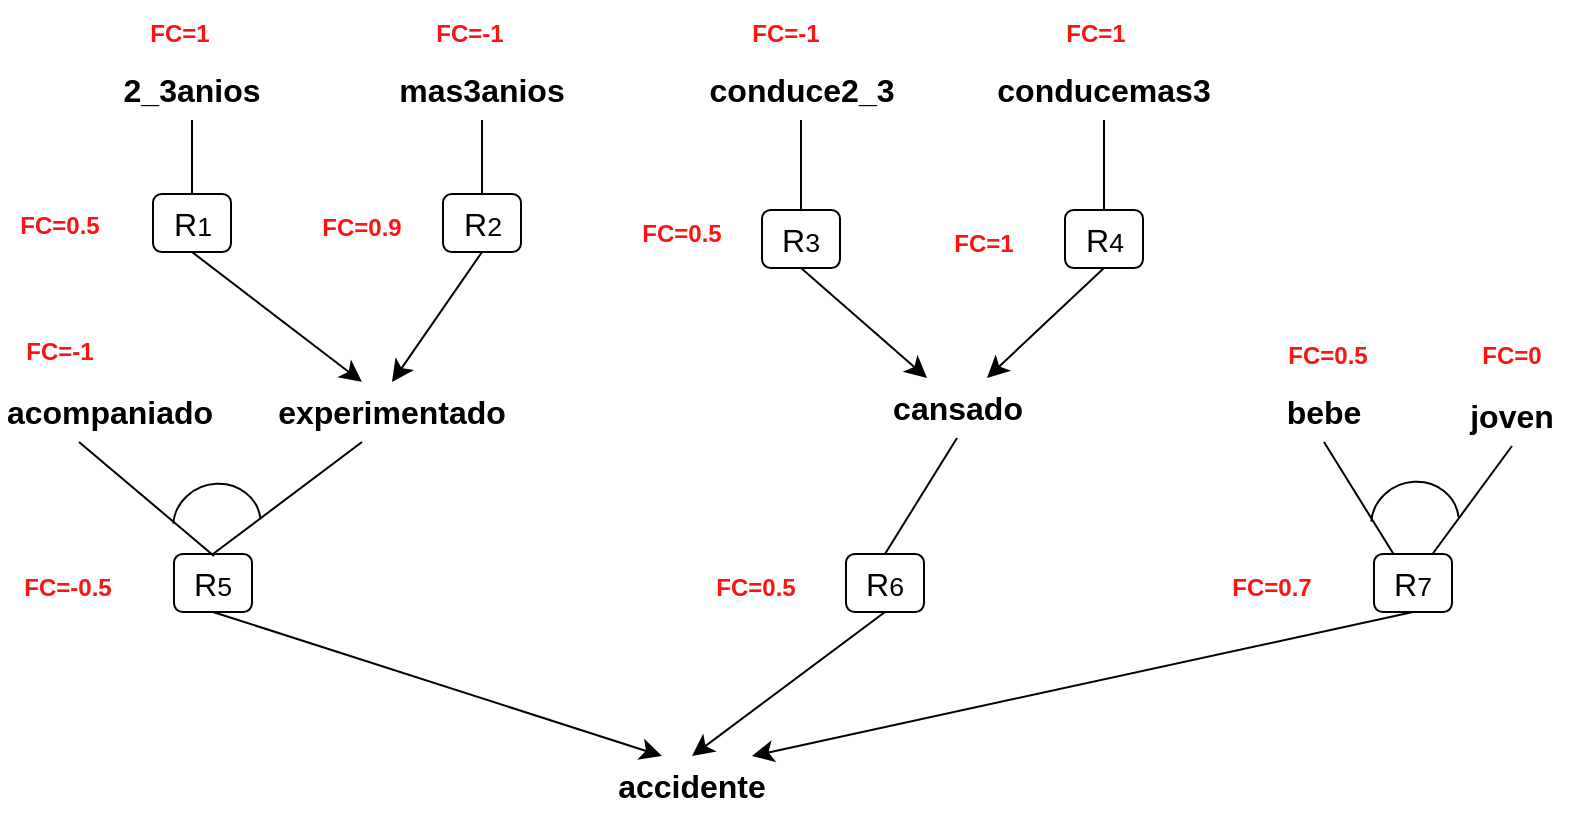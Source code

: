 <mxfile version="22.1.9" type="device">
  <diagram id="tgg4SNjWzi3UejfEpTgV" name="Página-1">
    <mxGraphModel dx="1050" dy="956" grid="0" gridSize="10" guides="1" tooltips="1" connect="1" arrows="1" fold="1" page="0" pageScale="1" pageWidth="827" pageHeight="1169" math="0" shadow="0">
      <root>
        <mxCell id="0" />
        <mxCell id="1" parent="0" />
        <mxCell id="XoC2ayWK2RqXfS1PPcWr-1" value="&lt;b&gt;conducemas3&lt;/b&gt;" style="text;html=1;strokeColor=none;fillColor=none;align=center;verticalAlign=middle;whiteSpace=wrap;rounded=0;fontSize=16;" parent="1" vertex="1">
          <mxGeometry x="615" y="-338" width="60" height="30" as="geometry" />
        </mxCell>
        <mxCell id="XoC2ayWK2RqXfS1PPcWr-2" value="&lt;b&gt;2_3anios&lt;/b&gt;" style="text;html=1;strokeColor=none;fillColor=none;align=center;verticalAlign=middle;whiteSpace=wrap;rounded=0;fontSize=16;" parent="1" vertex="1">
          <mxGeometry x="159" y="-338" width="60" height="30" as="geometry" />
        </mxCell>
        <mxCell id="XoC2ayWK2RqXfS1PPcWr-3" value="&lt;b&gt;conduce2_3&lt;/b&gt;" style="text;html=1;strokeColor=none;fillColor=none;align=center;verticalAlign=middle;whiteSpace=wrap;rounded=0;fontSize=16;" parent="1" vertex="1">
          <mxGeometry x="463.5" y="-338" width="60" height="30" as="geometry" />
        </mxCell>
        <mxCell id="XoC2ayWK2RqXfS1PPcWr-4" value="&lt;b&gt;cansado&lt;/b&gt;" style="text;html=1;strokeColor=none;fillColor=none;align=center;verticalAlign=middle;whiteSpace=wrap;rounded=0;fontSize=16;" parent="1" vertex="1">
          <mxGeometry x="541.5" y="-179" width="60" height="30" as="geometry" />
        </mxCell>
        <mxCell id="XoC2ayWK2RqXfS1PPcWr-5" value="&lt;b&gt;acompaniado&lt;/b&gt;" style="text;html=1;strokeColor=none;fillColor=none;align=center;verticalAlign=middle;whiteSpace=wrap;rounded=0;fontSize=16;" parent="1" vertex="1">
          <mxGeometry x="117.5" y="-177" width="60" height="30" as="geometry" />
        </mxCell>
        <mxCell id="XoC2ayWK2RqXfS1PPcWr-6" value="&lt;b&gt;experimentado&lt;/b&gt;" style="text;html=1;strokeColor=none;fillColor=none;align=center;verticalAlign=middle;whiteSpace=wrap;rounded=0;fontSize=16;" parent="1" vertex="1">
          <mxGeometry x="259" y="-177" width="60" height="30" as="geometry" />
        </mxCell>
        <mxCell id="XoC2ayWK2RqXfS1PPcWr-7" value="&lt;b&gt;mas3anios&lt;/b&gt;" style="text;html=1;strokeColor=none;fillColor=none;align=center;verticalAlign=middle;whiteSpace=wrap;rounded=0;fontSize=16;" parent="1" vertex="1">
          <mxGeometry x="304" y="-338" width="60" height="30" as="geometry" />
        </mxCell>
        <mxCell id="XoC2ayWK2RqXfS1PPcWr-8" value="&lt;b&gt;accidente&lt;/b&gt;" style="text;html=1;strokeColor=none;fillColor=none;align=center;verticalAlign=middle;whiteSpace=wrap;rounded=0;fontSize=16;" parent="1" vertex="1">
          <mxGeometry x="409" y="10" width="60" height="30" as="geometry" />
        </mxCell>
        <mxCell id="XoC2ayWK2RqXfS1PPcWr-9" value="&lt;b&gt;bebe&lt;/b&gt;" style="text;html=1;strokeColor=none;fillColor=none;align=center;verticalAlign=middle;whiteSpace=wrap;rounded=0;fontSize=16;" parent="1" vertex="1">
          <mxGeometry x="725" y="-177" width="60" height="30" as="geometry" />
        </mxCell>
        <mxCell id="XoC2ayWK2RqXfS1PPcWr-10" value="&lt;b&gt;joven&lt;/b&gt;" style="text;html=1;strokeColor=none;fillColor=none;align=center;verticalAlign=middle;whiteSpace=wrap;rounded=0;fontSize=16;" parent="1" vertex="1">
          <mxGeometry x="819" y="-175" width="60" height="30" as="geometry" />
        </mxCell>
        <mxCell id="XoC2ayWK2RqXfS1PPcWr-37" style="edgeStyle=none;curved=1;rounded=0;orthogonalLoop=1;jettySize=auto;html=1;exitX=0.5;exitY=1;exitDx=0;exitDy=0;entryX=0.25;entryY=0;entryDx=0;entryDy=0;fontSize=12;startSize=8;endSize=8;" parent="1" source="XoC2ayWK2RqXfS1PPcWr-11" target="XoC2ayWK2RqXfS1PPcWr-8" edge="1">
          <mxGeometry relative="1" as="geometry" />
        </mxCell>
        <mxCell id="XoC2ayWK2RqXfS1PPcWr-11" value="R&lt;span style=&quot;font-size: 13.333px;&quot;&gt;5&lt;/span&gt;" style="rounded=1;whiteSpace=wrap;html=1;fontSize=16;" parent="1" vertex="1">
          <mxGeometry x="180" y="-91" width="39" height="29" as="geometry" />
        </mxCell>
        <mxCell id="XoC2ayWK2RqXfS1PPcWr-34" style="edgeStyle=none;curved=1;rounded=0;orthogonalLoop=1;jettySize=auto;html=1;exitX=0.5;exitY=1;exitDx=0;exitDy=0;entryX=0.5;entryY=0;entryDx=0;entryDy=0;fontSize=12;startSize=8;endSize=8;" parent="1" source="XoC2ayWK2RqXfS1PPcWr-12" target="XoC2ayWK2RqXfS1PPcWr-6" edge="1">
          <mxGeometry relative="1" as="geometry" />
        </mxCell>
        <mxCell id="XoC2ayWK2RqXfS1PPcWr-12" value="R&lt;span style=&quot;font-size: 13.333px;&quot;&gt;2&lt;/span&gt;" style="rounded=1;whiteSpace=wrap;html=1;fontSize=16;" parent="1" vertex="1">
          <mxGeometry x="314.5" y="-271" width="39" height="29" as="geometry" />
        </mxCell>
        <mxCell id="XoC2ayWK2RqXfS1PPcWr-36" style="edgeStyle=none;curved=1;rounded=0;orthogonalLoop=1;jettySize=auto;html=1;exitX=0.5;exitY=1;exitDx=0;exitDy=0;entryX=0.75;entryY=0;entryDx=0;entryDy=0;fontSize=12;startSize=8;endSize=8;" parent="1" source="XoC2ayWK2RqXfS1PPcWr-14" target="XoC2ayWK2RqXfS1PPcWr-4" edge="1">
          <mxGeometry relative="1" as="geometry" />
        </mxCell>
        <mxCell id="XoC2ayWK2RqXfS1PPcWr-14" value="R&lt;span style=&quot;font-size: 13.333px;&quot;&gt;4&lt;/span&gt;" style="rounded=1;whiteSpace=wrap;html=1;fontSize=16;" parent="1" vertex="1">
          <mxGeometry x="625.5" y="-263" width="39" height="29" as="geometry" />
        </mxCell>
        <mxCell id="XoC2ayWK2RqXfS1PPcWr-15" value="R&lt;span style=&quot;font-size: 13.333px;&quot;&gt;6&lt;/span&gt;" style="rounded=1;whiteSpace=wrap;html=1;fontSize=16;" parent="1" vertex="1">
          <mxGeometry x="516" y="-91" width="39" height="29" as="geometry" />
        </mxCell>
        <mxCell id="XoC2ayWK2RqXfS1PPcWr-38" style="edgeStyle=none;curved=1;rounded=0;orthogonalLoop=1;jettySize=auto;html=1;exitX=0.5;exitY=1;exitDx=0;exitDy=0;entryX=1;entryY=0;entryDx=0;entryDy=0;fontSize=12;startSize=8;endSize=8;" parent="1" source="XoC2ayWK2RqXfS1PPcWr-16" target="XoC2ayWK2RqXfS1PPcWr-8" edge="1">
          <mxGeometry relative="1" as="geometry" />
        </mxCell>
        <mxCell id="XoC2ayWK2RqXfS1PPcWr-16" value="R&lt;span style=&quot;font-size: 13.333px;&quot;&gt;7&lt;/span&gt;" style="rounded=1;whiteSpace=wrap;html=1;fontSize=16;" parent="1" vertex="1">
          <mxGeometry x="780" y="-91" width="39" height="29" as="geometry" />
        </mxCell>
        <mxCell id="XoC2ayWK2RqXfS1PPcWr-33" style="edgeStyle=none;curved=1;rounded=0;orthogonalLoop=1;jettySize=auto;html=1;exitX=0.5;exitY=1;exitDx=0;exitDy=0;entryX=0.25;entryY=0;entryDx=0;entryDy=0;fontSize=12;startSize=8;endSize=8;" parent="1" source="XoC2ayWK2RqXfS1PPcWr-17" target="XoC2ayWK2RqXfS1PPcWr-6" edge="1">
          <mxGeometry relative="1" as="geometry" />
        </mxCell>
        <mxCell id="XoC2ayWK2RqXfS1PPcWr-17" value="R&lt;span style=&quot;font-size: 13.333px;&quot;&gt;1&lt;/span&gt;" style="rounded=1;whiteSpace=wrap;html=1;fontSize=16;" parent="1" vertex="1">
          <mxGeometry x="169.5" y="-271" width="39" height="29" as="geometry" />
        </mxCell>
        <mxCell id="XoC2ayWK2RqXfS1PPcWr-35" style="edgeStyle=none;curved=1;rounded=0;orthogonalLoop=1;jettySize=auto;html=1;exitX=0.5;exitY=1;exitDx=0;exitDy=0;entryX=0.25;entryY=0;entryDx=0;entryDy=0;fontSize=12;startSize=8;endSize=8;" parent="1" source="XoC2ayWK2RqXfS1PPcWr-18" target="XoC2ayWK2RqXfS1PPcWr-4" edge="1">
          <mxGeometry relative="1" as="geometry" />
        </mxCell>
        <mxCell id="XoC2ayWK2RqXfS1PPcWr-18" value="R&lt;span style=&quot;font-size: 13.333px;&quot;&gt;3&lt;/span&gt;" style="rounded=1;whiteSpace=wrap;html=1;fontSize=16;" parent="1" vertex="1">
          <mxGeometry x="474" y="-263" width="39" height="29" as="geometry" />
        </mxCell>
        <mxCell id="XoC2ayWK2RqXfS1PPcWr-19" value="" style="endArrow=none;html=1;rounded=0;fontSize=12;startSize=8;endSize=8;edgeStyle=none;curved=1;entryX=0.5;entryY=1;entryDx=0;entryDy=0;exitX=0.5;exitY=0;exitDx=0;exitDy=0;" parent="1" source="XoC2ayWK2RqXfS1PPcWr-15" target="XoC2ayWK2RqXfS1PPcWr-4" edge="1">
          <mxGeometry width="50" height="50" relative="1" as="geometry">
            <mxPoint x="559" y="-46" as="sourcePoint" />
            <mxPoint x="609" y="-96" as="targetPoint" />
          </mxGeometry>
        </mxCell>
        <mxCell id="XoC2ayWK2RqXfS1PPcWr-20" value="" style="endArrow=none;html=1;rounded=0;fontSize=12;startSize=8;endSize=8;edgeStyle=none;curved=1;entryX=0.5;entryY=1;entryDx=0;entryDy=0;exitX=0.5;exitY=0;exitDx=0;exitDy=0;" parent="1" source="XoC2ayWK2RqXfS1PPcWr-17" target="XoC2ayWK2RqXfS1PPcWr-2" edge="1">
          <mxGeometry width="50" height="50" relative="1" as="geometry">
            <mxPoint x="186" y="-271" as="sourcePoint" />
            <mxPoint x="236" y="-321" as="targetPoint" />
          </mxGeometry>
        </mxCell>
        <mxCell id="XoC2ayWK2RqXfS1PPcWr-21" value="" style="endArrow=none;html=1;rounded=0;fontSize=12;startSize=8;endSize=8;edgeStyle=none;curved=1;entryX=0.5;entryY=1;entryDx=0;entryDy=0;exitX=0.5;exitY=0;exitDx=0;exitDy=0;" parent="1" source="XoC2ayWK2RqXfS1PPcWr-12" target="XoC2ayWK2RqXfS1PPcWr-7" edge="1">
          <mxGeometry width="50" height="50" relative="1" as="geometry">
            <mxPoint x="264" y="-242" as="sourcePoint" />
            <mxPoint x="314" y="-292" as="targetPoint" />
          </mxGeometry>
        </mxCell>
        <mxCell id="XoC2ayWK2RqXfS1PPcWr-23" value="" style="endArrow=none;html=1;rounded=0;fontSize=12;startSize=8;endSize=8;edgeStyle=none;curved=1;entryX=0.5;entryY=1;entryDx=0;entryDy=0;exitX=0.5;exitY=0;exitDx=0;exitDy=0;" parent="1" source="XoC2ayWK2RqXfS1PPcWr-18" target="XoC2ayWK2RqXfS1PPcWr-3" edge="1">
          <mxGeometry width="50" height="50" relative="1" as="geometry">
            <mxPoint x="519" y="-248" as="sourcePoint" />
            <mxPoint x="569" y="-298" as="targetPoint" />
          </mxGeometry>
        </mxCell>
        <mxCell id="XoC2ayWK2RqXfS1PPcWr-24" value="" style="endArrow=none;html=1;rounded=0;fontSize=12;startSize=8;endSize=8;edgeStyle=none;curved=1;entryX=0.5;entryY=1;entryDx=0;entryDy=0;exitX=0.5;exitY=0;exitDx=0;exitDy=0;" parent="1" source="XoC2ayWK2RqXfS1PPcWr-14" target="XoC2ayWK2RqXfS1PPcWr-1" edge="1">
          <mxGeometry width="50" height="50" relative="1" as="geometry">
            <mxPoint x="565" y="-231.5" as="sourcePoint" />
            <mxPoint x="615" y="-281.5" as="targetPoint" />
          </mxGeometry>
        </mxCell>
        <mxCell id="XoC2ayWK2RqXfS1PPcWr-25" value="" style="endArrow=none;html=1;rounded=0;fontSize=12;startSize=8;endSize=8;edgeStyle=none;curved=1;entryX=0.25;entryY=1;entryDx=0;entryDy=0;" parent="1" target="XoC2ayWK2RqXfS1PPcWr-5" edge="1">
          <mxGeometry width="50" height="50" relative="1" as="geometry">
            <mxPoint x="200" y="-90" as="sourcePoint" />
            <mxPoint x="74" y="-131" as="targetPoint" />
          </mxGeometry>
        </mxCell>
        <mxCell id="XoC2ayWK2RqXfS1PPcWr-26" value="" style="endArrow=none;html=1;rounded=0;fontSize=12;edgeStyle=none;curved=1;entryX=0.25;entryY=1;entryDx=0;entryDy=0;entryPerimeter=0;exitX=0.5;exitY=0;exitDx=0;exitDy=0;" parent="1" source="XoC2ayWK2RqXfS1PPcWr-11" target="XoC2ayWK2RqXfS1PPcWr-6" edge="1">
          <mxGeometry width="50" height="50" relative="1" as="geometry">
            <mxPoint x="209" y="-91" as="sourcePoint" />
            <mxPoint x="279" y="-147" as="targetPoint" />
          </mxGeometry>
        </mxCell>
        <mxCell id="XoC2ayWK2RqXfS1PPcWr-29" value="" style="endArrow=none;html=1;rounded=0;fontSize=12;startSize=8;endSize=8;edgeStyle=none;curved=1;entryX=0.5;entryY=1;entryDx=0;entryDy=0;exitX=0.25;exitY=0;exitDx=0;exitDy=0;" parent="1" source="XoC2ayWK2RqXfS1PPcWr-16" target="XoC2ayWK2RqXfS1PPcWr-9" edge="1">
          <mxGeometry width="50" height="50" relative="1" as="geometry">
            <mxPoint x="649" y="44" as="sourcePoint" />
            <mxPoint x="699" y="-6" as="targetPoint" />
          </mxGeometry>
        </mxCell>
        <mxCell id="XoC2ayWK2RqXfS1PPcWr-30" value="" style="endArrow=none;html=1;rounded=0;fontSize=12;startSize=8;endSize=8;edgeStyle=none;curved=1;entryX=0.5;entryY=1;entryDx=0;entryDy=0;exitX=0.75;exitY=0;exitDx=0;exitDy=0;" parent="1" source="XoC2ayWK2RqXfS1PPcWr-16" target="XoC2ayWK2RqXfS1PPcWr-10" edge="1">
          <mxGeometry width="50" height="50" relative="1" as="geometry">
            <mxPoint x="812" y="-92" as="sourcePoint" />
            <mxPoint x="709" y="4" as="targetPoint" />
          </mxGeometry>
        </mxCell>
        <mxCell id="XoC2ayWK2RqXfS1PPcWr-32" value="" style="endArrow=classic;html=1;rounded=0;fontSize=12;startSize=8;endSize=8;edgeStyle=none;curved=1;exitX=0.5;exitY=1;exitDx=0;exitDy=0;entryX=0.5;entryY=0;entryDx=0;entryDy=0;" parent="1" source="XoC2ayWK2RqXfS1PPcWr-15" target="XoC2ayWK2RqXfS1PPcWr-8" edge="1">
          <mxGeometry width="50" height="50" relative="1" as="geometry">
            <mxPoint x="524" y="-46" as="sourcePoint" />
            <mxPoint x="574" y="-96" as="targetPoint" />
          </mxGeometry>
        </mxCell>
        <mxCell id="XoC2ayWK2RqXfS1PPcWr-39" value="&lt;font color=&quot;#ff1212&quot; style=&quot;font-size: 12px;&quot;&gt;&lt;b&gt;FC=0.5&lt;/b&gt;&lt;/font&gt;" style="text;html=1;strokeColor=none;fillColor=none;align=center;verticalAlign=middle;whiteSpace=wrap;rounded=0;fontSize=16;" parent="1" vertex="1">
          <mxGeometry x="727" y="-207" width="60" height="30" as="geometry" />
        </mxCell>
        <mxCell id="XoC2ayWK2RqXfS1PPcWr-40" value="&lt;font color=&quot;#ff1212&quot; style=&quot;font-size: 12px;&quot;&gt;&lt;b&gt;FC=0&lt;/b&gt;&lt;/font&gt;" style="text;html=1;strokeColor=none;fillColor=none;align=center;verticalAlign=middle;whiteSpace=wrap;rounded=0;fontSize=16;" parent="1" vertex="1">
          <mxGeometry x="819" y="-207" width="60" height="30" as="geometry" />
        </mxCell>
        <mxCell id="XoC2ayWK2RqXfS1PPcWr-41" value="&lt;font style=&quot;font-size: 12px;&quot; color=&quot;#ff1212&quot;&gt;&lt;b&gt;FC=1&lt;/b&gt;&lt;/font&gt;" style="text;html=1;strokeColor=none;fillColor=none;align=center;verticalAlign=middle;whiteSpace=wrap;rounded=0;fontSize=16;" parent="1" vertex="1">
          <mxGeometry x="611" y="-368" width="60" height="30" as="geometry" />
        </mxCell>
        <mxCell id="XoC2ayWK2RqXfS1PPcWr-42" value="&lt;font color=&quot;#ff1212&quot; style=&quot;font-size: 12px;&quot;&gt;&lt;b&gt;FC=-1&lt;/b&gt;&lt;/font&gt;" style="text;html=1;strokeColor=none;fillColor=none;align=center;verticalAlign=middle;whiteSpace=wrap;rounded=0;fontSize=16;" parent="1" vertex="1">
          <mxGeometry x="456" y="-368" width="60" height="30" as="geometry" />
        </mxCell>
        <mxCell id="XoC2ayWK2RqXfS1PPcWr-43" value="&lt;font color=&quot;#ff1212&quot; style=&quot;font-size: 12px;&quot;&gt;&lt;b&gt;FC=-1&lt;/b&gt;&lt;/font&gt;" style="text;html=1;strokeColor=none;fillColor=none;align=center;verticalAlign=middle;whiteSpace=wrap;rounded=0;fontSize=16;" parent="1" vertex="1">
          <mxGeometry x="298" y="-368" width="60" height="30" as="geometry" />
        </mxCell>
        <mxCell id="XoC2ayWK2RqXfS1PPcWr-44" value="&lt;font color=&quot;#ff1212&quot; style=&quot;font-size: 12px;&quot;&gt;&lt;b&gt;FC=1&lt;/b&gt;&lt;/font&gt;" style="text;html=1;strokeColor=none;fillColor=none;align=center;verticalAlign=middle;whiteSpace=wrap;rounded=0;fontSize=16;" parent="1" vertex="1">
          <mxGeometry x="153" y="-368" width="60" height="30" as="geometry" />
        </mxCell>
        <mxCell id="XoC2ayWK2RqXfS1PPcWr-46" value="&lt;b&gt;&lt;font style=&quot;font-size: 12px;&quot; color=&quot;#ff1212&quot;&gt;FC=0.5&lt;/font&gt;&lt;/b&gt;" style="text;html=1;strokeColor=none;fillColor=none;align=center;verticalAlign=middle;whiteSpace=wrap;rounded=0;fontSize=16;" parent="1" vertex="1">
          <mxGeometry x="93" y="-272" width="60" height="30" as="geometry" />
        </mxCell>
        <mxCell id="XoC2ayWK2RqXfS1PPcWr-47" value="&lt;b&gt;&lt;font color=&quot;#ff1212&quot; style=&quot;font-size: 12px;&quot;&gt;FC=-1&lt;/font&gt;&lt;/b&gt;" style="text;html=1;strokeColor=none;fillColor=none;align=center;verticalAlign=middle;whiteSpace=wrap;rounded=0;fontSize=16;" parent="1" vertex="1">
          <mxGeometry x="93" y="-209" width="60" height="30" as="geometry" />
        </mxCell>
        <mxCell id="XoC2ayWK2RqXfS1PPcWr-48" value="&lt;font color=&quot;#ff1212&quot; style=&quot;font-size: 12px;&quot;&gt;&lt;b&gt;FC=0.5&lt;/b&gt;&lt;/font&gt;" style="text;html=1;strokeColor=none;fillColor=none;align=center;verticalAlign=middle;whiteSpace=wrap;rounded=0;fontSize=16;" parent="1" vertex="1">
          <mxGeometry x="441" y="-91" width="60" height="30" as="geometry" />
        </mxCell>
        <mxCell id="XoC2ayWK2RqXfS1PPcWr-49" value="&lt;b&gt;&lt;font color=&quot;#ff1212&quot; style=&quot;font-size: 12px;&quot;&gt;FC=0.9&lt;/font&gt;&lt;/b&gt;" style="text;html=1;strokeColor=none;fillColor=none;align=center;verticalAlign=middle;whiteSpace=wrap;rounded=0;fontSize=16;" parent="1" vertex="1">
          <mxGeometry x="244" y="-271" width="60" height="30" as="geometry" />
        </mxCell>
        <mxCell id="XoC2ayWK2RqXfS1PPcWr-50" value="&lt;font color=&quot;#ff1212&quot; style=&quot;font-size: 12px;&quot;&gt;&lt;b&gt;FC=0.7&lt;/b&gt;&lt;/font&gt;" style="text;html=1;strokeColor=none;fillColor=none;align=center;verticalAlign=middle;whiteSpace=wrap;rounded=0;fontSize=16;" parent="1" vertex="1">
          <mxGeometry x="699" y="-91" width="60" height="30" as="geometry" />
        </mxCell>
        <mxCell id="XoC2ayWK2RqXfS1PPcWr-51" value="&lt;b&gt;&lt;font style=&quot;font-size: 12px;&quot; color=&quot;#ff1212&quot;&gt;FC=1&lt;/font&gt;&lt;/b&gt;" style="text;html=1;strokeColor=none;fillColor=none;align=center;verticalAlign=middle;whiteSpace=wrap;rounded=0;fontSize=16;" parent="1" vertex="1">
          <mxGeometry x="555" y="-263.5" width="60" height="30" as="geometry" />
        </mxCell>
        <mxCell id="XoC2ayWK2RqXfS1PPcWr-52" value="&lt;b&gt;&lt;font style=&quot;font-size: 12px;&quot; color=&quot;#ff1212&quot;&gt;FC=-0.5&lt;/font&gt;&lt;/b&gt;" style="text;html=1;strokeColor=none;fillColor=none;align=center;verticalAlign=middle;whiteSpace=wrap;rounded=0;fontSize=16;" parent="1" vertex="1">
          <mxGeometry x="97" y="-91" width="60" height="30" as="geometry" />
        </mxCell>
        <mxCell id="XoC2ayWK2RqXfS1PPcWr-53" value="&lt;b&gt;&lt;font style=&quot;font-size: 12px;&quot; color=&quot;#ff1212&quot;&gt;FC=0.5&lt;/font&gt;&lt;/b&gt;" style="text;html=1;strokeColor=none;fillColor=none;align=center;verticalAlign=middle;whiteSpace=wrap;rounded=0;fontSize=16;" parent="1" vertex="1">
          <mxGeometry x="403.5" y="-268" width="60" height="30" as="geometry" />
        </mxCell>
        <mxCell id="R1QLz7HnRVpBYojCcoZg-1" value="" style="verticalLabelPosition=bottom;verticalAlign=top;html=1;shape=mxgraph.basic.arc;startAngle=0.3;endAngle=0.771;rotation=-195;" vertex="1" parent="1">
          <mxGeometry x="778.5" y="-127" width="44" height="41" as="geometry" />
        </mxCell>
        <mxCell id="R1QLz7HnRVpBYojCcoZg-2" value="" style="verticalLabelPosition=bottom;verticalAlign=top;html=1;shape=mxgraph.basic.arc;startAngle=0.3;endAngle=0.771;rotation=-195;" vertex="1" parent="1">
          <mxGeometry x="179.5" y="-126" width="44" height="41" as="geometry" />
        </mxCell>
      </root>
    </mxGraphModel>
  </diagram>
</mxfile>
